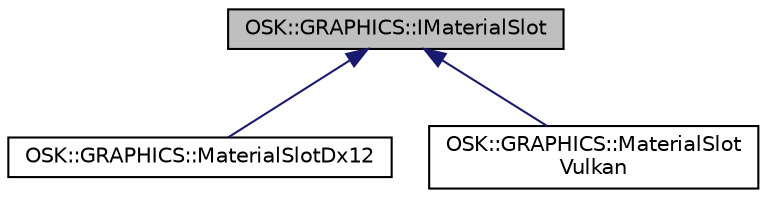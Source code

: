 digraph "OSK::GRAPHICS::IMaterialSlot"
{
 // LATEX_PDF_SIZE
  edge [fontname="Helvetica",fontsize="10",labelfontname="Helvetica",labelfontsize="10"];
  node [fontname="Helvetica",fontsize="10",shape=record];
  Node1 [label="OSK::GRAPHICS::IMaterialSlot",height=0.2,width=0.4,color="black", fillcolor="grey75", style="filled", fontcolor="black",tooltip="Un slot contiene referencias a los recursos (UNIFORM BUFFER, TEXTURE, etc...) que se envían a la GPU."];
  Node1 -> Node2 [dir="back",color="midnightblue",fontsize="10",style="solid"];
  Node2 [label="OSK::GRAPHICS::MaterialSlotDx12",height=0.2,width=0.4,color="black", fillcolor="white", style="filled",URL="$class_o_s_k_1_1_g_r_a_p_h_i_c_s_1_1_material_slot_dx12.html",tooltip=" "];
  Node1 -> Node3 [dir="back",color="midnightblue",fontsize="10",style="solid"];
  Node3 [label="OSK::GRAPHICS::MaterialSlot\lVulkan",height=0.2,width=0.4,color="black", fillcolor="white", style="filled",URL="$class_o_s_k_1_1_g_r_a_p_h_i_c_s_1_1_material_slot_vulkan.html",tooltip=" "];
}

